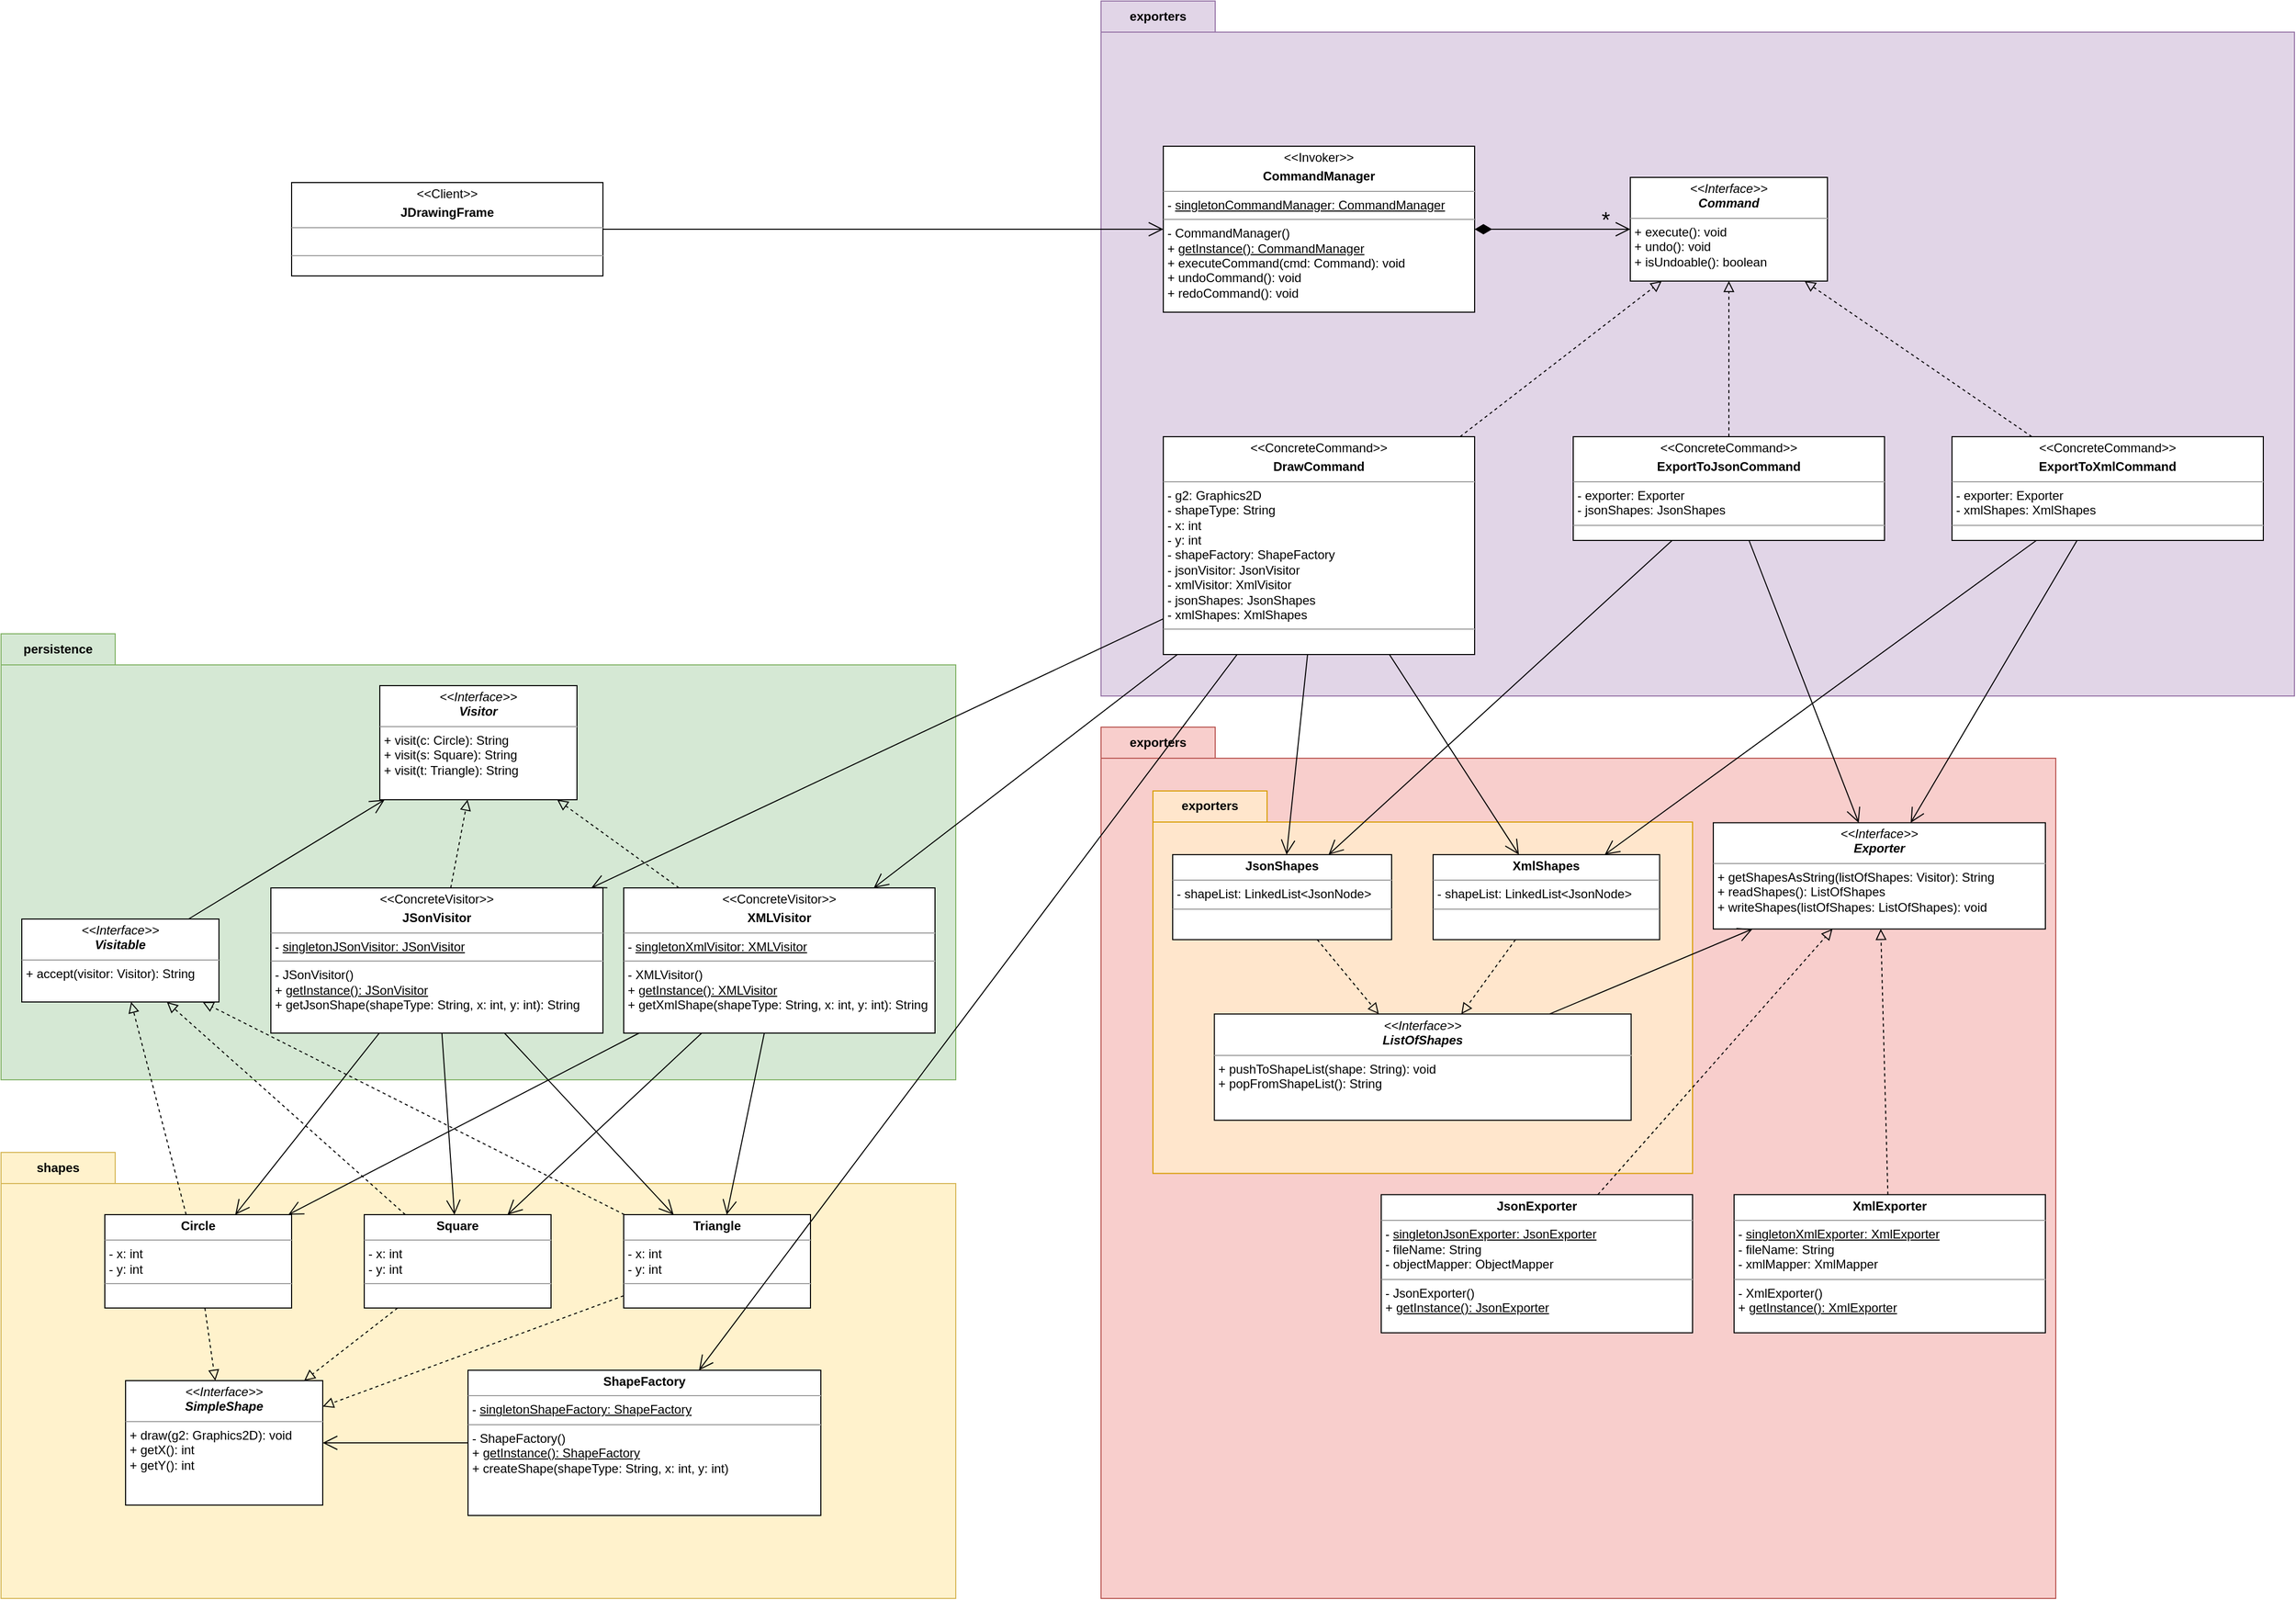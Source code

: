 <mxfile version="22.0.2" type="device">
  <diagram name="Page-1" id="yHwHfzgR9e0unk_ksKDr">
    <mxGraphModel dx="1593" dy="1908" grid="1" gridSize="10" guides="1" tooltips="1" connect="1" arrows="1" fold="1" page="1" pageScale="1" pageWidth="1600" pageHeight="900" math="0" shadow="0">
      <root>
        <mxCell id="0" />
        <mxCell id="1" parent="0" />
        <mxCell id="zdaYkoFujApFUORkzW3X-61" value="exporters" style="shape=folder;fontStyle=1;tabWidth=110;tabHeight=30;tabPosition=left;html=1;boundedLbl=1;labelInHeader=1;container=1;collapsible=0;whiteSpace=wrap;fillColor=#e1d5e7;strokeColor=#9673a6;" vertex="1" parent="1">
          <mxGeometry x="1280" y="-660" width="1150" height="670" as="geometry" />
        </mxCell>
        <mxCell id="zdaYkoFujApFUORkzW3X-62" value="" style="html=1;strokeColor=none;resizeWidth=1;resizeHeight=1;fillColor=none;part=1;connectable=0;allowArrows=0;deletable=0;whiteSpace=wrap;" vertex="1" parent="zdaYkoFujApFUORkzW3X-61">
          <mxGeometry width="1150" height="469.0" relative="1" as="geometry">
            <mxPoint y="30" as="offset" />
          </mxGeometry>
        </mxCell>
        <mxCell id="zdaYkoFujApFUORkzW3X-52" value="&lt;p style=&quot;border-color: var(--border-color); margin: 4px 0px 0px; text-align: center;&quot;&gt;&amp;lt;&amp;lt;Invoker&amp;gt;&amp;gt;&lt;/p&gt;&lt;p style=&quot;margin:0px;margin-top:4px;text-align:center;&quot;&gt;&lt;b&gt;CommandManager&lt;/b&gt;&lt;/p&gt;&lt;hr size=&quot;1&quot;&gt;&lt;p style=&quot;margin:0px;margin-left:4px;&quot;&gt;- &lt;u&gt;singletonCommandManager: CommandManager&lt;/u&gt;&lt;/p&gt;&lt;hr size=&quot;1&quot;&gt;&lt;p style=&quot;border-color: var(--border-color); margin: 0px 0px 0px 4px;&quot;&gt;- CommandManager()&lt;/p&gt;&lt;p style=&quot;border-color: var(--border-color); margin: 0px 0px 0px 4px;&quot;&gt;+ &lt;u&gt;getInstance(): CommandManager&lt;/u&gt;&lt;/p&gt;&lt;p style=&quot;border-color: var(--border-color); margin: 0px 0px 0px 4px;&quot;&gt;+ executeCommand(cmd: Command): void&lt;/p&gt;&lt;p style=&quot;border-color: var(--border-color); margin: 0px 0px 0px 4px;&quot;&gt;+ undoCommand(): void&lt;/p&gt;&lt;p style=&quot;border-color: var(--border-color); margin: 0px 0px 0px 4px;&quot;&gt;+ redoCommand(): void&lt;/p&gt;" style="verticalAlign=top;align=left;overflow=fill;fontSize=12;fontFamily=Helvetica;html=1;whiteSpace=wrap;" vertex="1" parent="zdaYkoFujApFUORkzW3X-61">
          <mxGeometry x="60" y="140" width="300" height="160" as="geometry" />
        </mxCell>
        <mxCell id="zdaYkoFujApFUORkzW3X-56" value="&lt;p style=&quot;margin:0px;margin-top:4px;text-align:center;&quot;&gt;&amp;lt;&amp;lt;ConcreteCommand&amp;gt;&amp;gt;&lt;/p&gt;&lt;p style=&quot;margin:0px;margin-top:4px;text-align:center;&quot;&gt;&lt;b&gt;DrawCommand&lt;/b&gt;&lt;/p&gt;&lt;hr size=&quot;1&quot;&gt;&lt;p style=&quot;margin:0px;margin-left:4px;&quot;&gt;- g2: Graphics2D&lt;/p&gt;&lt;p style=&quot;margin:0px;margin-left:4px;&quot;&gt;- shapeType: String&lt;/p&gt;&lt;p style=&quot;margin:0px;margin-left:4px;&quot;&gt;- x: int&lt;/p&gt;&lt;p style=&quot;margin:0px;margin-left:4px;&quot;&gt;- y: int&lt;/p&gt;&lt;p style=&quot;margin:0px;margin-left:4px;&quot;&gt;- shapeFactory: ShapeFactory&lt;/p&gt;&lt;div&gt;&lt;p style=&quot;border-color: var(--border-color); margin: 0px 0px 0px 4px;&quot;&gt;- jsonVisitor: JsonVisitor&lt;/p&gt;&lt;/div&gt;&lt;div&gt;&lt;p style=&quot;border-color: var(--border-color); margin: 0px 0px 0px 4px;&quot;&gt;- xmlVisitor: XmlVisitor&lt;/p&gt;&lt;/div&gt;&lt;div&gt;&lt;p style=&quot;border-color: var(--border-color); margin: 0px 0px 0px 4px;&quot;&gt;- jsonShapes: JsonShapes&lt;/p&gt;&lt;/div&gt;&lt;div&gt;&lt;p style=&quot;border-color: var(--border-color); margin: 0px 0px 0px 4px;&quot;&gt;- xmlShapes: XmlShapes&lt;/p&gt;&lt;/div&gt;&lt;hr size=&quot;1&quot;&gt;&lt;p style=&quot;border-color: var(--border-color); margin: 0px 0px 0px 4px;&quot;&gt;&lt;br&gt;&lt;/p&gt;" style="verticalAlign=top;align=left;overflow=fill;fontSize=12;fontFamily=Helvetica;html=1;whiteSpace=wrap;" vertex="1" parent="zdaYkoFujApFUORkzW3X-61">
          <mxGeometry x="60" y="420" width="300" height="210" as="geometry" />
        </mxCell>
        <mxCell id="zdaYkoFujApFUORkzW3X-51" value="&lt;p style=&quot;margin:0px;margin-top:4px;text-align:center;&quot;&gt;&lt;i&gt;&amp;lt;&amp;lt;Interface&amp;gt;&amp;gt;&lt;/i&gt;&lt;br&gt;&lt;b&gt;&lt;i&gt;Command&lt;/i&gt;&lt;/b&gt;&lt;/p&gt;&lt;hr size=&quot;1&quot;&gt;&lt;p style=&quot;margin:0px;margin-left:4px;&quot;&gt;&lt;/p&gt;&lt;p style=&quot;margin:0px;margin-left:4px;&quot;&gt;+ execute(): void&lt;/p&gt;&lt;p style=&quot;margin:0px;margin-left:4px;&quot;&gt;+ undo(): void&lt;/p&gt;&lt;p style=&quot;margin:0px;margin-left:4px;&quot;&gt;+ isUndoable(): boolean&lt;/p&gt;" style="verticalAlign=top;align=left;overflow=fill;fontSize=12;fontFamily=Helvetica;html=1;whiteSpace=wrap;" vertex="1" parent="zdaYkoFujApFUORkzW3X-61">
          <mxGeometry x="510" y="170" width="190" height="100" as="geometry" />
        </mxCell>
        <mxCell id="zdaYkoFujApFUORkzW3X-58" value="" style="endArrow=block;startArrow=none;endFill=0;startFill=0;endSize=8;html=1;verticalAlign=bottom;dashed=1;labelBackgroundColor=none;rounded=0;" edge="1" parent="zdaYkoFujApFUORkzW3X-61" source="zdaYkoFujApFUORkzW3X-56" target="zdaYkoFujApFUORkzW3X-51">
          <mxGeometry width="160" relative="1" as="geometry">
            <mxPoint x="398" y="630" as="sourcePoint" />
            <mxPoint x="480" y="560" as="targetPoint" />
          </mxGeometry>
        </mxCell>
        <mxCell id="zdaYkoFujApFUORkzW3X-53" value="&lt;p style=&quot;margin:0px;margin-top:4px;text-align:center;&quot;&gt;&amp;lt;&amp;lt;ConcreteCommand&amp;gt;&amp;gt;&lt;/p&gt;&lt;p style=&quot;margin:0px;margin-top:4px;text-align:center;&quot;&gt;&lt;b&gt;ExportToJsonCommand&lt;/b&gt;&lt;/p&gt;&lt;hr size=&quot;1&quot;&gt;&lt;p style=&quot;margin:0px;margin-left:4px;&quot;&gt;- exporter: Exporter&lt;/p&gt;&lt;p style=&quot;margin:0px;margin-left:4px;&quot;&gt;- jsonShapes: JsonShapes&lt;/p&gt;&lt;hr size=&quot;1&quot;&gt;&lt;p style=&quot;border-color: var(--border-color); margin: 0px 0px 0px 4px;&quot;&gt;&lt;br&gt;&lt;/p&gt;" style="verticalAlign=top;align=left;overflow=fill;fontSize=12;fontFamily=Helvetica;html=1;whiteSpace=wrap;" vertex="1" parent="zdaYkoFujApFUORkzW3X-61">
          <mxGeometry x="455" y="420" width="300" height="100" as="geometry" />
        </mxCell>
        <mxCell id="zdaYkoFujApFUORkzW3X-60" value="" style="endArrow=block;startArrow=none;endFill=0;startFill=0;endSize=8;html=1;verticalAlign=bottom;dashed=1;labelBackgroundColor=none;rounded=0;" edge="1" parent="zdaYkoFujApFUORkzW3X-61" source="zdaYkoFujApFUORkzW3X-53" target="zdaYkoFujApFUORkzW3X-51">
          <mxGeometry width="160" relative="1" as="geometry">
            <mxPoint x="359" y="440" as="sourcePoint" />
            <mxPoint x="559" y="290" as="targetPoint" />
          </mxGeometry>
        </mxCell>
        <mxCell id="zdaYkoFujApFUORkzW3X-55" value="&lt;p style=&quot;margin:0px;margin-top:4px;text-align:center;&quot;&gt;&amp;lt;&amp;lt;ConcreteCommand&amp;gt;&amp;gt;&lt;/p&gt;&lt;p style=&quot;margin:0px;margin-top:4px;text-align:center;&quot;&gt;&lt;b&gt;ExportToXmlCommand&lt;/b&gt;&lt;/p&gt;&lt;hr size=&quot;1&quot;&gt;&lt;p style=&quot;margin:0px;margin-left:4px;&quot;&gt;- exporter: Exporter&lt;/p&gt;&lt;p style=&quot;margin:0px;margin-left:4px;&quot;&gt;- xmlShapes: XmlShapes&lt;/p&gt;&lt;hr size=&quot;1&quot;&gt;&lt;p style=&quot;border-color: var(--border-color); margin: 0px 0px 0px 4px;&quot;&gt;&lt;br&gt;&lt;/p&gt;" style="verticalAlign=top;align=left;overflow=fill;fontSize=12;fontFamily=Helvetica;html=1;whiteSpace=wrap;" vertex="1" parent="zdaYkoFujApFUORkzW3X-61">
          <mxGeometry x="820" y="420" width="300" height="100" as="geometry" />
        </mxCell>
        <mxCell id="zdaYkoFujApFUORkzW3X-59" value="" style="endArrow=block;startArrow=none;endFill=0;startFill=0;endSize=8;html=1;verticalAlign=bottom;dashed=1;labelBackgroundColor=none;rounded=0;" edge="1" parent="zdaYkoFujApFUORkzW3X-61" source="zdaYkoFujApFUORkzW3X-55" target="zdaYkoFujApFUORkzW3X-51">
          <mxGeometry width="160" relative="1" as="geometry">
            <mxPoint x="349" y="430" as="sourcePoint" />
            <mxPoint x="549" y="280" as="targetPoint" />
          </mxGeometry>
        </mxCell>
        <mxCell id="zdaYkoFujApFUORkzW3X-90" value="" style="endArrow=open;html=1;endSize=12;startArrow=diamondThin;startSize=14;startFill=1;align=left;verticalAlign=bottom;rounded=0;" edge="1" parent="zdaYkoFujApFUORkzW3X-61" source="zdaYkoFujApFUORkzW3X-52" target="zdaYkoFujApFUORkzW3X-51">
          <mxGeometry x="0.6" relative="1" as="geometry">
            <mxPoint x="320" y="210" as="sourcePoint" />
            <mxPoint x="480" y="210" as="targetPoint" />
            <mxPoint as="offset" />
          </mxGeometry>
        </mxCell>
        <mxCell id="zdaYkoFujApFUORkzW3X-91" value="&lt;font style=&quot;font-size: 21px;&quot;&gt;*&lt;/font&gt;" style="edgeLabel;html=1;align=center;verticalAlign=middle;resizable=0;points=[];fontColor=default;labelBackgroundColor=none;" vertex="1" connectable="0" parent="zdaYkoFujApFUORkzW3X-90">
          <mxGeometry x="0.68" y="2" relative="1" as="geometry">
            <mxPoint y="-8" as="offset" />
          </mxGeometry>
        </mxCell>
        <mxCell id="zdaYkoFujApFUORkzW3X-27" value="exporters" style="shape=folder;fontStyle=1;tabWidth=110;tabHeight=30;tabPosition=left;html=1;boundedLbl=1;labelInHeader=1;container=1;collapsible=0;whiteSpace=wrap;fillColor=#f8cecc;strokeColor=#b85450;" vertex="1" parent="1">
          <mxGeometry x="1280" y="40" width="920" height="840" as="geometry" />
        </mxCell>
        <mxCell id="zdaYkoFujApFUORkzW3X-28" value="" style="html=1;strokeColor=none;resizeWidth=1;resizeHeight=1;fillColor=none;part=1;connectable=0;allowArrows=0;deletable=0;whiteSpace=wrap;" vertex="1" parent="zdaYkoFujApFUORkzW3X-27">
          <mxGeometry width="920" height="588" relative="1" as="geometry">
            <mxPoint y="30" as="offset" />
          </mxGeometry>
        </mxCell>
        <mxCell id="zdaYkoFujApFUORkzW3X-20" value="&lt;p style=&quot;margin:0px;margin-top:4px;text-align:center;&quot;&gt;&lt;b&gt;JsonExporter&lt;/b&gt;&lt;/p&gt;&lt;hr size=&quot;1&quot;&gt;&lt;p style=&quot;margin:0px;margin-left:4px;&quot;&gt;- &lt;u&gt;singletonJsonExporter: JsonExporter&lt;/u&gt;&lt;/p&gt;&lt;p style=&quot;margin:0px;margin-left:4px;&quot;&gt;- fileName: String&lt;/p&gt;&lt;p style=&quot;margin:0px;margin-left:4px;&quot;&gt;- objectMapper: ObjectMapper&lt;/p&gt;&lt;hr size=&quot;1&quot;&gt;&lt;p style=&quot;border-color: var(--border-color); margin: 0px 0px 0px 4px;&quot;&gt;- JsonExporter()&lt;/p&gt;&lt;p style=&quot;border-color: var(--border-color); margin: 0px 0px 0px 4px;&quot;&gt;+ &lt;u&gt;getInstance(): JsonExporter&lt;/u&gt;&lt;/p&gt;&lt;p style=&quot;border-color: var(--border-color); margin: 0px 0px 0px 4px;&quot;&gt;&lt;br&gt;&lt;/p&gt;" style="verticalAlign=top;align=left;overflow=fill;fontSize=12;fontFamily=Helvetica;html=1;whiteSpace=wrap;" vertex="1" parent="zdaYkoFujApFUORkzW3X-27">
          <mxGeometry x="270" y="450.732" width="300" height="133.171" as="geometry" />
        </mxCell>
        <mxCell id="zdaYkoFujApFUORkzW3X-21" value="&lt;p style=&quot;margin:0px;margin-top:4px;text-align:center;&quot;&gt;&lt;b&gt;XmlExporter&lt;/b&gt;&lt;/p&gt;&lt;hr size=&quot;1&quot;&gt;&lt;p style=&quot;margin:0px;margin-left:4px;&quot;&gt;- &lt;u&gt;singletonXmlExporter: XmlExporter&lt;/u&gt;&lt;/p&gt;&lt;p style=&quot;margin:0px;margin-left:4px;&quot;&gt;- fileName: String&lt;/p&gt;&lt;p style=&quot;margin:0px;margin-left:4px;&quot;&gt;- xmlMapper: XmlMapper&lt;/p&gt;&lt;hr size=&quot;1&quot;&gt;&lt;p style=&quot;border-color: var(--border-color); margin: 0px 0px 0px 4px;&quot;&gt;- XmlExporter()&lt;/p&gt;&lt;p style=&quot;border-color: var(--border-color); margin: 0px 0px 0px 4px;&quot;&gt;+ &lt;u&gt;getInstance(): XmlExporter&lt;/u&gt;&lt;/p&gt;&lt;p style=&quot;border-color: var(--border-color); margin: 0px 0px 0px 4px;&quot;&gt;&lt;br&gt;&lt;/p&gt;" style="verticalAlign=top;align=left;overflow=fill;fontSize=12;fontFamily=Helvetica;html=1;whiteSpace=wrap;" vertex="1" parent="zdaYkoFujApFUORkzW3X-27">
          <mxGeometry x="610" y="450.732" width="300" height="133.171" as="geometry" />
        </mxCell>
        <mxCell id="zdaYkoFujApFUORkzW3X-19" value="&lt;p style=&quot;margin:0px;margin-top:4px;text-align:center;&quot;&gt;&lt;i&gt;&amp;lt;&amp;lt;Interface&amp;gt;&amp;gt;&lt;/i&gt;&lt;br&gt;&lt;b&gt;&lt;i&gt;Exporter&lt;/i&gt;&lt;/b&gt;&lt;/p&gt;&lt;hr size=&quot;1&quot;&gt;&lt;p style=&quot;margin:0px;margin-left:4px;&quot;&gt;&lt;/p&gt;&lt;p style=&quot;margin:0px;margin-left:4px;&quot;&gt;+ getShapesAsString(listOfShapes: Visitor): String&lt;/p&gt;&lt;p style=&quot;margin:0px;margin-left:4px;&quot;&gt;+ readShapes(): ListOfShapes&lt;/p&gt;&lt;p style=&quot;margin:0px;margin-left:4px;&quot;&gt;+ writeShapes(listOfShapes: ListOfShapes): void&lt;/p&gt;" style="verticalAlign=top;align=left;overflow=fill;fontSize=12;fontFamily=Helvetica;html=1;whiteSpace=wrap;" vertex="1" parent="zdaYkoFujApFUORkzW3X-27">
          <mxGeometry x="590" y="92.195" width="320" height="102.439" as="geometry" />
        </mxCell>
        <mxCell id="zdaYkoFujApFUORkzW3X-23" value="" style="endArrow=block;startArrow=none;endFill=0;startFill=0;endSize=8;html=1;verticalAlign=bottom;dashed=1;labelBackgroundColor=none;rounded=0;" edge="1" parent="zdaYkoFujApFUORkzW3X-27" source="zdaYkoFujApFUORkzW3X-21" target="zdaYkoFujApFUORkzW3X-19">
          <mxGeometry width="160" relative="1" as="geometry">
            <mxPoint x="321" y="573.659" as="sourcePoint" />
            <mxPoint x="423" y="686.341" as="targetPoint" />
          </mxGeometry>
        </mxCell>
        <mxCell id="zdaYkoFujApFUORkzW3X-36" value="exporters" style="shape=folder;fontStyle=1;tabWidth=110;tabHeight=30;tabPosition=left;html=1;boundedLbl=1;labelInHeader=1;container=1;collapsible=0;whiteSpace=wrap;fillColor=#ffe6cc;strokeColor=#d79b00;" vertex="1" parent="zdaYkoFujApFUORkzW3X-27">
          <mxGeometry x="50" y="61.463" width="520" height="368.78" as="geometry" />
        </mxCell>
        <mxCell id="zdaYkoFujApFUORkzW3X-37" value="" style="html=1;strokeColor=none;resizeWidth=1;resizeHeight=1;fillColor=none;part=1;connectable=0;allowArrows=0;deletable=0;whiteSpace=wrap;" vertex="1" parent="zdaYkoFujApFUORkzW3X-36">
          <mxGeometry width="520" height="258.146" relative="1" as="geometry">
            <mxPoint y="30" as="offset" />
          </mxGeometry>
        </mxCell>
        <mxCell id="zdaYkoFujApFUORkzW3X-44" value="&lt;p style=&quot;margin:0px;margin-top:4px;text-align:center;&quot;&gt;&lt;b&gt;JsonShapes&lt;/b&gt;&lt;/p&gt;&lt;hr size=&quot;1&quot;&gt;&lt;p style=&quot;margin:0px;margin-left:4px;&quot;&gt;&lt;span style=&quot;background-color: initial;&quot;&gt;- shapeList: LinkedList&amp;lt;JsonNode&amp;gt;&lt;/span&gt;&lt;/p&gt;&lt;hr size=&quot;1&quot;&gt;&lt;p style=&quot;border-color: var(--border-color); margin: 0px 0px 0px 4px;&quot;&gt;&lt;br&gt;&lt;/p&gt;" style="verticalAlign=top;align=left;overflow=fill;fontSize=12;fontFamily=Helvetica;html=1;whiteSpace=wrap;" vertex="1" parent="zdaYkoFujApFUORkzW3X-36">
          <mxGeometry x="19.02" y="61.463" width="210.98" height="81.951" as="geometry" />
        </mxCell>
        <mxCell id="zdaYkoFujApFUORkzW3X-46" value="&lt;p style=&quot;margin:0px;margin-top:4px;text-align:center;&quot;&gt;&lt;i&gt;&amp;lt;&amp;lt;Interface&amp;gt;&amp;gt;&lt;/i&gt;&lt;br&gt;&lt;b&gt;&lt;i&gt;ListOfShapes&lt;/i&gt;&lt;/b&gt;&lt;/p&gt;&lt;hr size=&quot;1&quot;&gt;&lt;p style=&quot;margin:0px;margin-left:4px;&quot;&gt;&lt;/p&gt;&lt;p style=&quot;margin:0px;margin-left:4px;&quot;&gt;&lt;span style=&quot;background-color: initial;&quot;&gt;+ pushToShapeList(shape: String): void&lt;/span&gt;&lt;br&gt;&lt;/p&gt;&lt;p style=&quot;margin:0px;margin-left:4px;&quot;&gt;+ popFromShapeList(): String&lt;/p&gt;" style="verticalAlign=top;align=left;overflow=fill;fontSize=12;fontFamily=Helvetica;html=1;whiteSpace=wrap;" vertex="1" parent="zdaYkoFujApFUORkzW3X-36">
          <mxGeometry x="59.21" y="215.122" width="401.59" height="102.439" as="geometry" />
        </mxCell>
        <mxCell id="zdaYkoFujApFUORkzW3X-47" value="" style="endArrow=block;startArrow=none;endFill=0;startFill=0;endSize=8;html=1;verticalAlign=bottom;dashed=1;labelBackgroundColor=none;rounded=0;" edge="1" parent="zdaYkoFujApFUORkzW3X-36" source="zdaYkoFujApFUORkzW3X-44" target="zdaYkoFujApFUORkzW3X-46">
          <mxGeometry width="160" relative="1" as="geometry">
            <mxPoint x="182" y="563.415" as="sourcePoint" />
            <mxPoint x="223.854" y="614.634" as="targetPoint" />
          </mxGeometry>
        </mxCell>
        <mxCell id="zdaYkoFujApFUORkzW3X-48" value="" style="endArrow=block;startArrow=none;endFill=0;startFill=0;endSize=8;html=1;verticalAlign=bottom;dashed=1;labelBackgroundColor=none;rounded=0;" edge="1" parent="zdaYkoFujApFUORkzW3X-36" source="zdaYkoFujApFUORkzW3X-49" target="zdaYkoFujApFUORkzW3X-46">
          <mxGeometry width="160" relative="1" as="geometry">
            <mxPoint x="338.211" y="194.634" as="sourcePoint" />
            <mxPoint x="217.512" y="256.098" as="targetPoint" />
          </mxGeometry>
        </mxCell>
        <mxCell id="zdaYkoFujApFUORkzW3X-49" value="&lt;p style=&quot;margin:0px;margin-top:4px;text-align:center;&quot;&gt;&lt;b&gt;XmlShapes&lt;/b&gt;&lt;/p&gt;&lt;hr size=&quot;1&quot;&gt;&lt;p style=&quot;margin:0px;margin-left:4px;&quot;&gt;&lt;span style=&quot;background-color: initial;&quot;&gt;- shapeList: LinkedList&amp;lt;JsonNode&amp;gt;&lt;/span&gt;&lt;/p&gt;&lt;hr size=&quot;1&quot;&gt;&lt;p style=&quot;border-color: var(--border-color); margin: 0px 0px 0px 4px;&quot;&gt;&lt;br&gt;&lt;/p&gt;" style="verticalAlign=top;align=left;overflow=fill;fontSize=12;fontFamily=Helvetica;html=1;whiteSpace=wrap;" vertex="1" parent="zdaYkoFujApFUORkzW3X-36">
          <mxGeometry x="270" y="61.463" width="218.29" height="81.951" as="geometry" />
        </mxCell>
        <mxCell id="zdaYkoFujApFUORkzW3X-50" value="" style="endArrow=open;endFill=1;endSize=12;html=1;rounded=0;" edge="1" parent="zdaYkoFujApFUORkzW3X-27" source="zdaYkoFujApFUORkzW3X-46" target="zdaYkoFujApFUORkzW3X-19">
          <mxGeometry width="160" relative="1" as="geometry">
            <mxPoint x="320" y="604.39" as="sourcePoint" />
            <mxPoint x="480" y="604.39" as="targetPoint" />
          </mxGeometry>
        </mxCell>
        <mxCell id="zdaYkoFujApFUORkzW3X-22" value="" style="endArrow=block;startArrow=none;endFill=0;startFill=0;endSize=8;html=1;verticalAlign=bottom;dashed=1;labelBackgroundColor=none;rounded=0;" edge="1" parent="zdaYkoFujApFUORkzW3X-27" source="zdaYkoFujApFUORkzW3X-20" target="zdaYkoFujApFUORkzW3X-19">
          <mxGeometry width="160" relative="1" as="geometry">
            <mxPoint x="240" y="829.756" as="sourcePoint" />
            <mxPoint x="450" y="860.488" as="targetPoint" />
          </mxGeometry>
        </mxCell>
        <mxCell id="zdaYkoFujApFUORkzW3X-15" value="persistence" style="shape=folder;fontStyle=1;tabWidth=110;tabHeight=30;tabPosition=left;html=1;boundedLbl=1;labelInHeader=1;container=1;collapsible=0;whiteSpace=wrap;fillColor=#d5e8d4;strokeColor=#82b366;" vertex="1" parent="1">
          <mxGeometry x="220" y="-50" width="920" height="430" as="geometry" />
        </mxCell>
        <mxCell id="zdaYkoFujApFUORkzW3X-16" value="" style="html=1;strokeColor=none;resizeWidth=1;resizeHeight=1;fillColor=none;part=1;connectable=0;allowArrows=0;deletable=0;whiteSpace=wrap;" vertex="1" parent="zdaYkoFujApFUORkzW3X-15">
          <mxGeometry width="920" height="301" relative="1" as="geometry">
            <mxPoint y="30" as="offset" />
          </mxGeometry>
        </mxCell>
        <mxCell id="zCLVzjutfTqSLtrkokwM-8" value="&lt;p style=&quot;margin:0px;margin-top:4px;text-align:center;&quot;&gt;&lt;i&gt;&amp;lt;&amp;lt;Interface&amp;gt;&amp;gt;&lt;/i&gt;&lt;br&gt;&lt;b&gt;&lt;i&gt;Visitable&lt;/i&gt;&lt;/b&gt;&lt;/p&gt;&lt;hr size=&quot;1&quot;&gt;&lt;p style=&quot;margin:0px;margin-left:4px;&quot;&gt;&lt;/p&gt;&lt;p style=&quot;margin:0px;margin-left:4px;&quot;&gt;+ accept(visitor: Visitor): String&lt;/p&gt;" style="verticalAlign=top;align=left;overflow=fill;fontSize=12;fontFamily=Helvetica;html=1;whiteSpace=wrap;" parent="zdaYkoFujApFUORkzW3X-15" vertex="1">
          <mxGeometry x="20" y="275" width="190" height="80" as="geometry" />
        </mxCell>
        <mxCell id="zdaYkoFujApFUORkzW3X-9" value="&lt;p style=&quot;margin:0px;margin-top:4px;text-align:center;&quot;&gt;&amp;lt;&amp;lt;ConcreteVisitor&amp;gt;&amp;gt;&lt;/p&gt;&lt;p style=&quot;margin:0px;margin-top:4px;text-align:center;&quot;&gt;&lt;b&gt;JSonVisitor&lt;/b&gt;&lt;/p&gt;&lt;hr size=&quot;1&quot;&gt;&lt;p style=&quot;margin:0px;margin-left:4px;&quot;&gt;- &lt;u&gt;singletonJSonVisitor: JSonVisitor&lt;/u&gt;&lt;/p&gt;&lt;hr size=&quot;1&quot;&gt;&lt;p style=&quot;border-color: var(--border-color); margin: 0px 0px 0px 4px;&quot;&gt;- JSonVisitor()&lt;/p&gt;&lt;p style=&quot;border-color: var(--border-color); margin: 0px 0px 0px 4px;&quot;&gt;+ &lt;u&gt;getInstance(): JSonVisitor&lt;/u&gt;&lt;/p&gt;&lt;p style=&quot;border-color: var(--border-color); margin: 0px 0px 0px 4px;&quot;&gt;+ getJsonShape(shapeType: String, x: int, y: int): String&lt;/p&gt;" style="verticalAlign=top;align=left;overflow=fill;fontSize=12;fontFamily=Helvetica;html=1;whiteSpace=wrap;" vertex="1" parent="zdaYkoFujApFUORkzW3X-15">
          <mxGeometry x="260" y="245" width="320" height="140" as="geometry" />
        </mxCell>
        <mxCell id="zdaYkoFujApFUORkzW3X-10" value="&lt;p style=&quot;margin:0px;margin-top:4px;text-align:center;&quot;&gt;&amp;lt;&amp;lt;ConcreteVisitor&amp;gt;&amp;gt;&lt;b&gt;&lt;br&gt;&lt;/b&gt;&lt;/p&gt;&lt;p style=&quot;margin:0px;margin-top:4px;text-align:center;&quot;&gt;&lt;b&gt;XMLVisitor&lt;/b&gt;&lt;/p&gt;&lt;hr size=&quot;1&quot;&gt;&lt;p style=&quot;margin:0px;margin-left:4px;&quot;&gt;- &lt;u&gt;singletonXmlVisitor: XMLVisitor&lt;/u&gt;&lt;/p&gt;&lt;hr size=&quot;1&quot;&gt;&lt;p style=&quot;border-color: var(--border-color); margin: 0px 0px 0px 4px;&quot;&gt;- XMLVisitor()&lt;/p&gt;&lt;p style=&quot;border-color: var(--border-color); margin: 0px 0px 0px 4px;&quot;&gt;+ &lt;u&gt;getInstance(): XMLVisitor&lt;/u&gt;&lt;/p&gt;&lt;p style=&quot;border-color: var(--border-color); margin: 0px 0px 0px 4px;&quot;&gt;+ getXmlShape(shapeType: String, x: int, y: int): String&lt;/p&gt;" style="verticalAlign=top;align=left;overflow=fill;fontSize=12;fontFamily=Helvetica;html=1;whiteSpace=wrap;" vertex="1" parent="zdaYkoFujApFUORkzW3X-15">
          <mxGeometry x="600" y="245" width="300" height="140" as="geometry" />
        </mxCell>
        <mxCell id="zdaYkoFujApFUORkzW3X-2" value="&lt;p style=&quot;margin:0px;margin-top:4px;text-align:center;&quot;&gt;&lt;i&gt;&amp;lt;&amp;lt;Interface&amp;gt;&amp;gt;&lt;/i&gt;&lt;br&gt;&lt;b&gt;&lt;i&gt;Visitor&lt;/i&gt;&lt;/b&gt;&lt;/p&gt;&lt;hr size=&quot;1&quot;&gt;&lt;p style=&quot;margin:0px;margin-left:4px;&quot;&gt;&lt;/p&gt;&lt;p style=&quot;margin:0px;margin-left:4px;&quot;&gt;+ visit(c: Circle): String&lt;br&gt;&lt;/p&gt;&lt;p style=&quot;margin:0px;margin-left:4px;&quot;&gt;+ visit(s: Square): String&lt;br&gt;&lt;/p&gt;&lt;p style=&quot;margin:0px;margin-left:4px;&quot;&gt;+ visit(t: Triangle): String&lt;br&gt;&lt;/p&gt;" style="verticalAlign=top;align=left;overflow=fill;fontSize=12;fontFamily=Helvetica;html=1;whiteSpace=wrap;" vertex="1" parent="zdaYkoFujApFUORkzW3X-15">
          <mxGeometry x="365" y="50" width="190" height="110" as="geometry" />
        </mxCell>
        <mxCell id="zdaYkoFujApFUORkzW3X-12" value="" style="endArrow=block;startArrow=none;endFill=0;startFill=0;endSize=8;html=1;verticalAlign=bottom;dashed=1;labelBackgroundColor=none;rounded=0;" edge="1" parent="zdaYkoFujApFUORkzW3X-15" source="zdaYkoFujApFUORkzW3X-10" target="zdaYkoFujApFUORkzW3X-2">
          <mxGeometry width="160" relative="1" as="geometry">
            <mxPoint x="415" y="240" as="sourcePoint" />
            <mxPoint x="539" y="320" as="targetPoint" />
          </mxGeometry>
        </mxCell>
        <mxCell id="zdaYkoFujApFUORkzW3X-11" value="" style="endArrow=block;startArrow=none;endFill=0;startFill=0;endSize=8;html=1;verticalAlign=bottom;dashed=1;labelBackgroundColor=none;rounded=0;" edge="1" parent="zdaYkoFujApFUORkzW3X-15" source="zdaYkoFujApFUORkzW3X-9" target="zdaYkoFujApFUORkzW3X-2">
          <mxGeometry width="160" relative="1" as="geometry">
            <mxPoint x="620" y="552" as="sourcePoint" />
            <mxPoint x="330" y="430" as="targetPoint" />
          </mxGeometry>
        </mxCell>
        <mxCell id="zdaYkoFujApFUORkzW3X-17" value="" style="endArrow=open;endFill=1;endSize=12;html=1;rounded=0;" edge="1" parent="zdaYkoFujApFUORkzW3X-15" source="zCLVzjutfTqSLtrkokwM-8" target="zdaYkoFujApFUORkzW3X-2">
          <mxGeometry width="160" relative="1" as="geometry">
            <mxPoint x="320" y="556" as="sourcePoint" />
            <mxPoint x="533" y="430" as="targetPoint" />
          </mxGeometry>
        </mxCell>
        <mxCell id="zdaYkoFujApFUORkzW3X-13" value="shapes" style="shape=folder;fontStyle=1;tabWidth=110;tabHeight=30;tabPosition=left;html=1;boundedLbl=1;labelInHeader=1;container=1;collapsible=0;whiteSpace=wrap;fillColor=#fff2cc;strokeColor=#d6b656;" vertex="1" parent="1">
          <mxGeometry x="220" y="450" width="920" height="430" as="geometry" />
        </mxCell>
        <mxCell id="zdaYkoFujApFUORkzW3X-14" value="" style="html=1;strokeColor=none;resizeWidth=1;resizeHeight=1;fillColor=none;part=1;connectable=0;allowArrows=0;deletable=0;whiteSpace=wrap;" vertex="1" parent="zdaYkoFujApFUORkzW3X-13">
          <mxGeometry width="920" height="301" relative="1" as="geometry">
            <mxPoint y="30" as="offset" />
          </mxGeometry>
        </mxCell>
        <mxCell id="zCLVzjutfTqSLtrkokwM-7" value="&lt;p style=&quot;margin:0px;margin-top:4px;text-align:center;&quot;&gt;&lt;b&gt;Circle&lt;/b&gt;&lt;/p&gt;&lt;hr size=&quot;1&quot;&gt;&lt;p style=&quot;margin:0px;margin-left:4px;&quot;&gt;- x: int&lt;/p&gt;&lt;p style=&quot;margin:0px;margin-left:4px;&quot;&gt;- y: int&lt;/p&gt;&lt;hr size=&quot;1&quot;&gt;&lt;p style=&quot;border-color: var(--border-color); margin: 0px 0px 0px 4px;&quot;&gt;&lt;br&gt;&lt;/p&gt;" style="verticalAlign=top;align=left;overflow=fill;fontSize=12;fontFamily=Helvetica;html=1;whiteSpace=wrap;" parent="zdaYkoFujApFUORkzW3X-13" vertex="1">
          <mxGeometry x="100" y="60" width="180" height="90" as="geometry" />
        </mxCell>
        <mxCell id="zCLVzjutfTqSLtrkokwM-16" value="&lt;p style=&quot;margin:0px;margin-top:4px;text-align:center;&quot;&gt;&lt;b&gt;Square&lt;/b&gt;&lt;/p&gt;&lt;hr size=&quot;1&quot;&gt;&lt;p style=&quot;margin:0px;margin-left:4px;&quot;&gt;- x: int&lt;/p&gt;&lt;p style=&quot;margin:0px;margin-left:4px;&quot;&gt;- y: int&lt;/p&gt;&lt;hr size=&quot;1&quot;&gt;&lt;p style=&quot;border-color: var(--border-color); margin: 0px 0px 0px 4px;&quot;&gt;&lt;br&gt;&lt;/p&gt;" style="verticalAlign=top;align=left;overflow=fill;fontSize=12;fontFamily=Helvetica;html=1;whiteSpace=wrap;" parent="zdaYkoFujApFUORkzW3X-13" vertex="1">
          <mxGeometry x="350" y="60" width="180" height="90" as="geometry" />
        </mxCell>
        <mxCell id="zCLVzjutfTqSLtrkokwM-17" value="&lt;p style=&quot;margin:0px;margin-top:4px;text-align:center;&quot;&gt;&lt;b&gt;Triangle&lt;/b&gt;&lt;/p&gt;&lt;hr size=&quot;1&quot;&gt;&lt;p style=&quot;margin:0px;margin-left:4px;&quot;&gt;- x: int&lt;/p&gt;&lt;p style=&quot;margin:0px;margin-left:4px;&quot;&gt;- y: int&lt;/p&gt;&lt;hr size=&quot;1&quot;&gt;&lt;p style=&quot;border-color: var(--border-color); margin: 0px 0px 0px 4px;&quot;&gt;&lt;br&gt;&lt;/p&gt;" style="verticalAlign=top;align=left;overflow=fill;fontSize=12;fontFamily=Helvetica;html=1;whiteSpace=wrap;" parent="zdaYkoFujApFUORkzW3X-13" vertex="1">
          <mxGeometry x="600" y="60" width="180" height="90" as="geometry" />
        </mxCell>
        <mxCell id="zCLVzjutfTqSLtrkokwM-6" value="&lt;p style=&quot;margin:0px;margin-top:4px;text-align:center;&quot;&gt;&lt;i&gt;&amp;lt;&amp;lt;Interface&amp;gt;&amp;gt;&lt;/i&gt;&lt;br&gt;&lt;b&gt;&lt;i&gt;SimpleShape&lt;/i&gt;&lt;/b&gt;&lt;/p&gt;&lt;hr size=&quot;1&quot;&gt;&lt;p style=&quot;margin:0px;margin-left:4px;&quot;&gt;&lt;/p&gt;&lt;p style=&quot;margin:0px;margin-left:4px;&quot;&gt;+ draw(g2: Graphics2D): void&lt;br&gt;+ getX(): int&lt;/p&gt;&lt;p style=&quot;margin:0px;margin-left:4px;&quot;&gt;+ getY(): int&lt;/p&gt;" style="verticalAlign=top;align=left;overflow=fill;fontSize=12;fontFamily=Helvetica;html=1;whiteSpace=wrap;" parent="zdaYkoFujApFUORkzW3X-13" vertex="1">
          <mxGeometry x="120" y="220" width="190" height="120" as="geometry" />
        </mxCell>
        <mxCell id="zCLVzjutfTqSLtrkokwM-15" value="" style="endArrow=block;startArrow=none;endFill=0;startFill=0;endSize=8;html=1;verticalAlign=bottom;dashed=1;labelBackgroundColor=none;rounded=0;" parent="zdaYkoFujApFUORkzW3X-13" source="zCLVzjutfTqSLtrkokwM-7" target="zCLVzjutfTqSLtrkokwM-6" edge="1">
          <mxGeometry width="160" relative="1" as="geometry">
            <mxPoint x="487" y="100" as="sourcePoint" />
            <mxPoint x="420" y="-90" as="targetPoint" />
          </mxGeometry>
        </mxCell>
        <mxCell id="w9Ub0V21N-MGmAv5H9Z2-1" value="" style="endArrow=block;startArrow=none;endFill=0;startFill=0;endSize=8;html=1;verticalAlign=bottom;dashed=1;labelBackgroundColor=none;rounded=0;" parent="zdaYkoFujApFUORkzW3X-13" source="zCLVzjutfTqSLtrkokwM-16" target="zCLVzjutfTqSLtrkokwM-6" edge="1">
          <mxGeometry width="160" relative="1" as="geometry">
            <mxPoint x="212" y="200" as="sourcePoint" />
            <mxPoint x="213" y="260" as="targetPoint" />
          </mxGeometry>
        </mxCell>
        <mxCell id="w9Ub0V21N-MGmAv5H9Z2-3" value="" style="endArrow=block;startArrow=none;endFill=0;startFill=0;endSize=8;html=1;verticalAlign=bottom;dashed=1;labelBackgroundColor=none;rounded=0;" parent="zdaYkoFujApFUORkzW3X-13" source="zCLVzjutfTqSLtrkokwM-17" target="zCLVzjutfTqSLtrkokwM-6" edge="1">
          <mxGeometry width="160" relative="1" as="geometry">
            <mxPoint x="338" y="200" as="sourcePoint" />
            <mxPoint x="277" y="260" as="targetPoint" />
          </mxGeometry>
        </mxCell>
        <mxCell id="w9Ub0V21N-MGmAv5H9Z2-7" value="&lt;p style=&quot;margin:0px;margin-top:4px;text-align:center;&quot;&gt;&lt;b&gt;ShapeFactory&lt;/b&gt;&lt;/p&gt;&lt;hr size=&quot;1&quot;&gt;&lt;p style=&quot;margin:0px;margin-left:4px;&quot;&gt;- &lt;u&gt;singletonShapeFactory: ShapeFactory&lt;/u&gt;&lt;/p&gt;&lt;hr size=&quot;1&quot;&gt;&lt;p style=&quot;border-color: var(--border-color); margin: 0px 0px 0px 4px;&quot;&gt;- ShapeFactory()&lt;/p&gt;&lt;p style=&quot;border-color: var(--border-color); margin: 0px 0px 0px 4px;&quot;&gt;+ &lt;u&gt;getInstance(): ShapeFactory&lt;/u&gt;&lt;/p&gt;&lt;p style=&quot;border-color: var(--border-color); margin: 0px 0px 0px 4px;&quot;&gt;+ createShape(shapeType: String, x: int, y: int)&lt;/p&gt;" style="verticalAlign=top;align=left;overflow=fill;fontSize=12;fontFamily=Helvetica;html=1;whiteSpace=wrap;" parent="zdaYkoFujApFUORkzW3X-13" vertex="1">
          <mxGeometry x="450" y="210" width="340" height="140" as="geometry" />
        </mxCell>
        <mxCell id="zdaYkoFujApFUORkzW3X-1" value="" style="endArrow=open;endFill=1;endSize=12;html=1;rounded=0;" edge="1" parent="zdaYkoFujApFUORkzW3X-13" source="w9Ub0V21N-MGmAv5H9Z2-7" target="zCLVzjutfTqSLtrkokwM-6">
          <mxGeometry width="160" relative="1" as="geometry">
            <mxPoint x="410" y="120" as="sourcePoint" />
            <mxPoint x="570" y="120" as="targetPoint" />
          </mxGeometry>
        </mxCell>
        <mxCell id="zCLVzjutfTqSLtrkokwM-14" value="" style="endArrow=block;startArrow=none;endFill=0;startFill=0;endSize=8;html=1;verticalAlign=bottom;dashed=1;labelBackgroundColor=none;rounded=0;" parent="1" source="zCLVzjutfTqSLtrkokwM-7" target="zCLVzjutfTqSLtrkokwM-8" edge="1">
          <mxGeometry width="160" relative="1" as="geometry">
            <mxPoint x="610" y="430" as="sourcePoint" />
            <mxPoint x="770" y="430" as="targetPoint" />
          </mxGeometry>
        </mxCell>
        <mxCell id="w9Ub0V21N-MGmAv5H9Z2-5" value="" style="endArrow=block;startArrow=none;endFill=0;startFill=0;endSize=8;html=1;verticalAlign=bottom;dashed=1;labelBackgroundColor=none;rounded=0;" parent="1" source="zCLVzjutfTqSLtrkokwM-16" target="zCLVzjutfTqSLtrkokwM-8" edge="1">
          <mxGeometry width="160" relative="1" as="geometry">
            <mxPoint x="465" y="490" as="sourcePoint" />
            <mxPoint x="506" y="300" as="targetPoint" />
          </mxGeometry>
        </mxCell>
        <mxCell id="w9Ub0V21N-MGmAv5H9Z2-6" value="" style="endArrow=block;startArrow=none;endFill=0;startFill=0;endSize=8;html=1;verticalAlign=bottom;dashed=1;labelBackgroundColor=none;rounded=0;" parent="1" source="zCLVzjutfTqSLtrkokwM-17" target="zCLVzjutfTqSLtrkokwM-8" edge="1">
          <mxGeometry width="160" relative="1" as="geometry">
            <mxPoint x="619" y="490" as="sourcePoint" />
            <mxPoint x="533" y="300" as="targetPoint" />
          </mxGeometry>
        </mxCell>
        <mxCell id="zdaYkoFujApFUORkzW3X-76" value="" style="endArrow=open;endFill=1;endSize=12;html=1;rounded=0;" edge="1" parent="1" source="zdaYkoFujApFUORkzW3X-9" target="zCLVzjutfTqSLtrkokwM-7">
          <mxGeometry width="160" relative="1" as="geometry">
            <mxPoint x="680" y="740" as="sourcePoint" />
            <mxPoint x="540" y="740" as="targetPoint" />
          </mxGeometry>
        </mxCell>
        <mxCell id="zdaYkoFujApFUORkzW3X-77" value="" style="endArrow=open;endFill=1;endSize=12;html=1;rounded=0;" edge="1" parent="1" source="zdaYkoFujApFUORkzW3X-9" target="zCLVzjutfTqSLtrkokwM-17">
          <mxGeometry width="160" relative="1" as="geometry">
            <mxPoint x="505" y="170" as="sourcePoint" />
            <mxPoint x="430" y="520" as="targetPoint" />
          </mxGeometry>
        </mxCell>
        <mxCell id="zdaYkoFujApFUORkzW3X-78" value="" style="endArrow=open;endFill=1;endSize=12;html=1;rounded=0;" edge="1" parent="1" source="zdaYkoFujApFUORkzW3X-9" target="zCLVzjutfTqSLtrkokwM-16">
          <mxGeometry width="160" relative="1" as="geometry">
            <mxPoint x="515" y="180" as="sourcePoint" />
            <mxPoint x="440" y="530" as="targetPoint" />
          </mxGeometry>
        </mxCell>
        <mxCell id="zdaYkoFujApFUORkzW3X-82" value="" style="endArrow=open;endFill=1;endSize=12;html=1;rounded=0;" edge="1" parent="1" source="zdaYkoFujApFUORkzW3X-10" target="zCLVzjutfTqSLtrkokwM-17">
          <mxGeometry width="160" relative="1" as="geometry">
            <mxPoint x="580" y="170" as="sourcePoint" />
            <mxPoint x="881" y="520" as="targetPoint" />
          </mxGeometry>
        </mxCell>
        <mxCell id="zdaYkoFujApFUORkzW3X-83" value="" style="endArrow=open;endFill=1;endSize=12;html=1;rounded=0;" edge="1" parent="1" source="zdaYkoFujApFUORkzW3X-10" target="zCLVzjutfTqSLtrkokwM-7">
          <mxGeometry width="160" relative="1" as="geometry">
            <mxPoint x="869" y="170" as="sourcePoint" />
            <mxPoint x="914" y="520" as="targetPoint" />
          </mxGeometry>
        </mxCell>
        <mxCell id="zdaYkoFujApFUORkzW3X-84" value="" style="endArrow=open;endFill=1;endSize=12;html=1;rounded=0;" edge="1" parent="1" source="zdaYkoFujApFUORkzW3X-10" target="zCLVzjutfTqSLtrkokwM-16">
          <mxGeometry width="160" relative="1" as="geometry">
            <mxPoint x="879" y="180" as="sourcePoint" />
            <mxPoint x="924" y="530" as="targetPoint" />
          </mxGeometry>
        </mxCell>
        <mxCell id="zdaYkoFujApFUORkzW3X-85" value="" style="endArrow=open;endFill=1;endSize=12;html=1;rounded=0;" edge="1" parent="1" source="zdaYkoFujApFUORkzW3X-53" target="zdaYkoFujApFUORkzW3X-19">
          <mxGeometry width="160" relative="1" as="geometry">
            <mxPoint x="1722" y="320" as="sourcePoint" />
            <mxPoint x="1918" y="240" as="targetPoint" />
          </mxGeometry>
        </mxCell>
        <mxCell id="zdaYkoFujApFUORkzW3X-86" value="" style="endArrow=open;endFill=1;endSize=12;html=1;rounded=0;" edge="1" parent="1" source="zdaYkoFujApFUORkzW3X-55" target="zdaYkoFujApFUORkzW3X-19">
          <mxGeometry width="160" relative="1" as="geometry">
            <mxPoint x="1819" y="-130" as="sourcePoint" />
            <mxPoint x="2006" y="140" as="targetPoint" />
          </mxGeometry>
        </mxCell>
        <mxCell id="zdaYkoFujApFUORkzW3X-87" value="" style="endArrow=open;endFill=1;endSize=12;html=1;rounded=0;" edge="1" parent="1" source="zdaYkoFujApFUORkzW3X-55" target="zdaYkoFujApFUORkzW3X-49">
          <mxGeometry width="160" relative="1" as="geometry">
            <mxPoint x="2135" y="-130" as="sourcePoint" />
            <mxPoint x="2055" y="140" as="targetPoint" />
          </mxGeometry>
        </mxCell>
        <mxCell id="zdaYkoFujApFUORkzW3X-88" value="" style="endArrow=open;endFill=1;endSize=12;html=1;rounded=0;" edge="1" parent="1" source="zdaYkoFujApFUORkzW3X-53" target="zdaYkoFujApFUORkzW3X-44">
          <mxGeometry width="160" relative="1" as="geometry">
            <mxPoint x="2095" y="-130" as="sourcePoint" />
            <mxPoint x="1763" y="170" as="targetPoint" />
          </mxGeometry>
        </mxCell>
        <mxCell id="zdaYkoFujApFUORkzW3X-92" value="" style="endArrow=open;endFill=1;endSize=12;html=1;rounded=0;" edge="1" parent="1" source="zdaYkoFujApFUORkzW3X-56" target="zdaYkoFujApFUORkzW3X-10">
          <mxGeometry width="160" relative="1" as="geometry">
            <mxPoint x="1744" y="-130" as="sourcePoint" />
            <mxPoint x="1497" y="170" as="targetPoint" />
          </mxGeometry>
        </mxCell>
        <mxCell id="zdaYkoFujApFUORkzW3X-93" value="" style="endArrow=open;endFill=1;endSize=12;html=1;rounded=0;" edge="1" parent="1" source="zdaYkoFujApFUORkzW3X-56" target="zdaYkoFujApFUORkzW3X-9">
          <mxGeometry width="160" relative="1" as="geometry">
            <mxPoint x="1282" y="-20" as="sourcePoint" />
            <mxPoint x="1052" y="205" as="targetPoint" />
          </mxGeometry>
        </mxCell>
        <mxCell id="zdaYkoFujApFUORkzW3X-94" value="" style="endArrow=open;endFill=1;endSize=12;html=1;rounded=0;" edge="1" parent="1" source="zdaYkoFujApFUORkzW3X-56" target="zdaYkoFujApFUORkzW3X-44">
          <mxGeometry width="160" relative="1" as="geometry">
            <mxPoint x="1282" y="-20" as="sourcePoint" />
            <mxPoint x="1052" y="205" as="targetPoint" />
          </mxGeometry>
        </mxCell>
        <mxCell id="zdaYkoFujApFUORkzW3X-95" value="" style="endArrow=open;endFill=1;endSize=12;html=1;rounded=0;" edge="1" parent="1" source="zdaYkoFujApFUORkzW3X-56" target="zdaYkoFujApFUORkzW3X-49">
          <mxGeometry width="160" relative="1" as="geometry">
            <mxPoint x="1413" y="-20" as="sourcePoint" />
            <mxPoint x="1456" y="170" as="targetPoint" />
          </mxGeometry>
        </mxCell>
        <mxCell id="zdaYkoFujApFUORkzW3X-96" value="" style="endArrow=open;endFill=1;endSize=12;html=1;rounded=0;" edge="1" parent="1" source="zdaYkoFujApFUORkzW3X-56" target="w9Ub0V21N-MGmAv5H9Z2-7">
          <mxGeometry width="160" relative="1" as="geometry">
            <mxPoint x="1282" y="-20" as="sourcePoint" />
            <mxPoint x="1052" y="205" as="targetPoint" />
          </mxGeometry>
        </mxCell>
        <mxCell id="zdaYkoFujApFUORkzW3X-97" value="&lt;p style=&quot;border-color: var(--border-color); margin: 4px 0px 0px; text-align: center;&quot;&gt;&amp;lt;&amp;lt;Client&amp;gt;&amp;gt;&lt;/p&gt;&lt;p style=&quot;margin:0px;margin-top:4px;text-align:center;&quot;&gt;&lt;b&gt;JDrawingFrame&lt;/b&gt;&lt;/p&gt;&lt;hr size=&quot;1&quot;&gt;&lt;p style=&quot;margin:0px;margin-left:4px;&quot;&gt;&lt;br&gt;&lt;/p&gt;&lt;hr size=&quot;1&quot;&gt;&lt;p style=&quot;border-color: var(--border-color); margin: 0px 0px 0px 4px;&quot;&gt;&lt;br&gt;&lt;/p&gt;" style="verticalAlign=top;align=left;overflow=fill;fontSize=12;fontFamily=Helvetica;html=1;whiteSpace=wrap;" vertex="1" parent="1">
          <mxGeometry x="500" y="-485" width="300" height="90" as="geometry" />
        </mxCell>
        <mxCell id="zdaYkoFujApFUORkzW3X-98" value="" style="endArrow=open;endFill=1;endSize=12;html=1;rounded=0;" edge="1" parent="1" source="zdaYkoFujApFUORkzW3X-97" target="zdaYkoFujApFUORkzW3X-52">
          <mxGeometry width="160" relative="1" as="geometry">
            <mxPoint x="1130" y="-320" as="sourcePoint" />
            <mxPoint x="1290" y="-320" as="targetPoint" />
          </mxGeometry>
        </mxCell>
      </root>
    </mxGraphModel>
  </diagram>
</mxfile>

